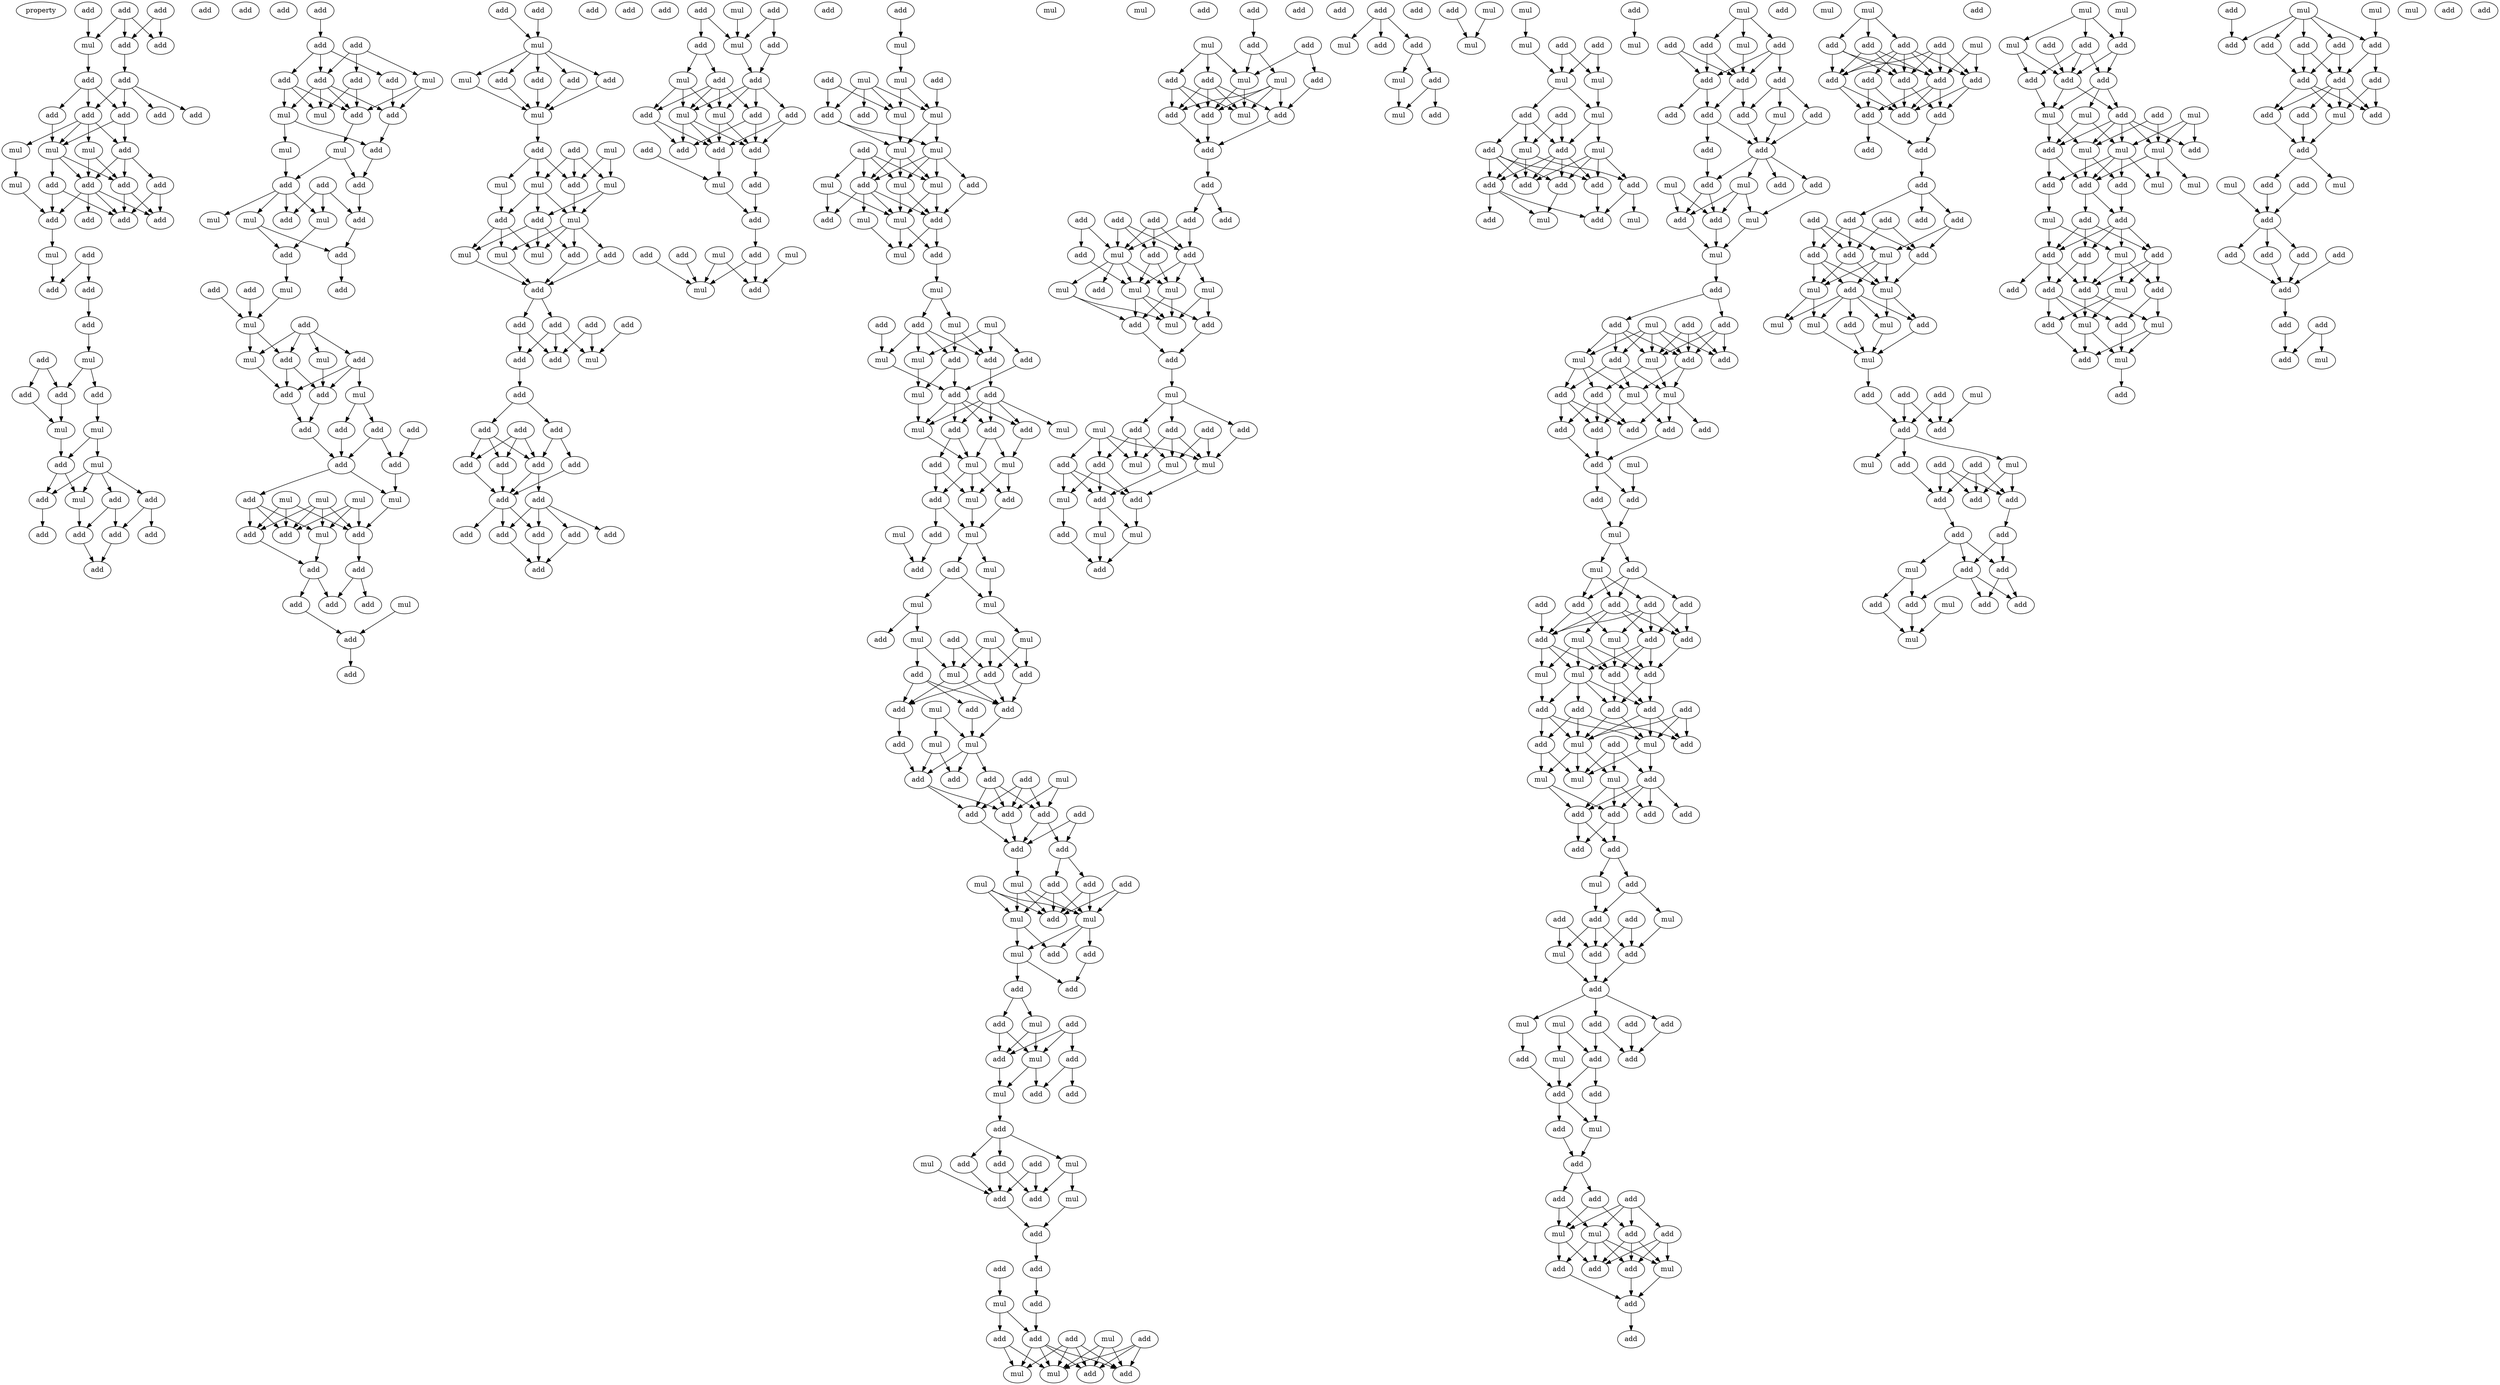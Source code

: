 digraph {
    node [fontcolor=black]
    property [mul=2,lf=1.8]
    0 [ label = add ];
    1 [ label = add ];
    2 [ label = add ];
    3 [ label = add ];
    4 [ label = add ];
    5 [ label = mul ];
    6 [ label = add ];
    7 [ label = add ];
    8 [ label = add ];
    9 [ label = add ];
    10 [ label = add ];
    11 [ label = add ];
    12 [ label = add ];
    13 [ label = mul ];
    14 [ label = mul ];
    15 [ label = add ];
    16 [ label = mul ];
    17 [ label = mul ];
    18 [ label = add ];
    19 [ label = add ];
    20 [ label = add ];
    21 [ label = add ];
    22 [ label = add ];
    23 [ label = add ];
    24 [ label = add ];
    25 [ label = add ];
    26 [ label = mul ];
    27 [ label = add ];
    28 [ label = add ];
    29 [ label = add ];
    30 [ label = add ];
    31 [ label = add ];
    32 [ label = add ];
    33 [ label = mul ];
    34 [ label = add ];
    35 [ label = add ];
    36 [ label = add ];
    37 [ label = mul ];
    38 [ label = mul ];
    39 [ label = add ];
    40 [ label = mul ];
    41 [ label = add ];
    42 [ label = add ];
    43 [ label = mul ];
    44 [ label = add ];
    45 [ label = add ];
    46 [ label = add ];
    47 [ label = add ];
    48 [ label = add ];
    49 [ label = add ];
    50 [ label = add ];
    51 [ label = add ];
    52 [ label = add ];
    53 [ label = add ];
    54 [ label = add ];
    55 [ label = add ];
    56 [ label = add ];
    57 [ label = add ];
    58 [ label = add ];
    59 [ label = mul ];
    60 [ label = add ];
    61 [ label = add ];
    62 [ label = mul ];
    63 [ label = mul ];
    64 [ label = mul ];
    65 [ label = mul ];
    66 [ label = add ];
    67 [ label = add ];
    68 [ label = add ];
    69 [ label = add ];
    70 [ label = mul ];
    71 [ label = mul ];
    72 [ label = add ];
    73 [ label = mul ];
    74 [ label = add ];
    75 [ label = add ];
    76 [ label = add ];
    77 [ label = add ];
    78 [ label = add ];
    79 [ label = mul ];
    80 [ label = add ];
    81 [ label = mul ];
    82 [ label = add ];
    83 [ label = add ];
    84 [ label = mul ];
    85 [ label = mul ];
    86 [ label = add ];
    87 [ label = add ];
    88 [ label = add ];
    89 [ label = mul ];
    90 [ label = add ];
    91 [ label = add ];
    92 [ label = add ];
    93 [ label = add ];
    94 [ label = add ];
    95 [ label = add ];
    96 [ label = mul ];
    97 [ label = mul ];
    98 [ label = mul ];
    99 [ label = mul ];
    100 [ label = add ];
    101 [ label = add ];
    102 [ label = add ];
    103 [ label = add ];
    104 [ label = mul ];
    105 [ label = add ];
    106 [ label = add ];
    107 [ label = add ];
    108 [ label = add ];
    109 [ label = add ];
    110 [ label = mul ];
    111 [ label = add ];
    112 [ label = add ];
    113 [ label = add ];
    114 [ label = add ];
    115 [ label = mul ];
    116 [ label = mul ];
    117 [ label = add ];
    118 [ label = add ];
    119 [ label = add ];
    120 [ label = add ];
    121 [ label = mul ];
    122 [ label = add ];
    123 [ label = add ];
    124 [ label = mul ];
    125 [ label = mul ];
    126 [ label = add ];
    127 [ label = mul ];
    128 [ label = mul ];
    129 [ label = add ];
    130 [ label = add ];
    131 [ label = mul ];
    132 [ label = mul ];
    133 [ label = add ];
    134 [ label = mul ];
    135 [ label = mul ];
    136 [ label = add ];
    137 [ label = add ];
    138 [ label = add ];
    139 [ label = add ];
    140 [ label = add ];
    141 [ label = add ];
    142 [ label = add ];
    143 [ label = mul ];
    144 [ label = add ];
    145 [ label = add ];
    146 [ label = add ];
    147 [ label = add ];
    148 [ label = add ];
    149 [ label = add ];
    150 [ label = add ];
    151 [ label = add ];
    152 [ label = add ];
    153 [ label = add ];
    154 [ label = add ];
    155 [ label = add ];
    156 [ label = add ];
    157 [ label = add ];
    158 [ label = add ];
    159 [ label = add ];
    160 [ label = add ];
    161 [ label = add ];
    162 [ label = add ];
    163 [ label = add ];
    164 [ label = mul ];
    165 [ label = add ];
    166 [ label = add ];
    167 [ label = mul ];
    168 [ label = add ];
    169 [ label = add ];
    170 [ label = mul ];
    171 [ label = add ];
    172 [ label = add ];
    173 [ label = mul ];
    174 [ label = mul ];
    175 [ label = add ];
    176 [ label = add ];
    177 [ label = add ];
    178 [ label = add ];
    179 [ label = add ];
    180 [ label = add ];
    181 [ label = add ];
    182 [ label = add ];
    183 [ label = mul ];
    184 [ label = add ];
    185 [ label = add ];
    186 [ label = add ];
    187 [ label = mul ];
    188 [ label = mul ];
    189 [ label = add ];
    190 [ label = add ];
    191 [ label = mul ];
    192 [ label = add ];
    193 [ label = add ];
    194 [ label = mul ];
    195 [ label = add ];
    196 [ label = mul ];
    197 [ label = mul ];
    198 [ label = add ];
    199 [ label = add ];
    200 [ label = mul ];
    201 [ label = mul ];
    202 [ label = mul ];
    203 [ label = add ];
    204 [ label = mul ];
    205 [ label = mul ];
    206 [ label = add ];
    207 [ label = add ];
    208 [ label = mul ];
    209 [ label = add ];
    210 [ label = mul ];
    211 [ label = mul ];
    212 [ label = mul ];
    213 [ label = mul ];
    214 [ label = add ];
    215 [ label = add ];
    216 [ label = mul ];
    217 [ label = add ];
    218 [ label = mul ];
    219 [ label = add ];
    220 [ label = add ];
    221 [ label = mul ];
    222 [ label = mul ];
    223 [ label = add ];
    224 [ label = mul ];
    225 [ label = add ];
    226 [ label = add ];
    227 [ label = mul ];
    228 [ label = mul ];
    229 [ label = add ];
    230 [ label = add ];
    231 [ label = add ];
    232 [ label = add ];
    233 [ label = mul ];
    234 [ label = mul ];
    235 [ label = add ];
    236 [ label = mul ];
    237 [ label = add ];
    238 [ label = mul ];
    239 [ label = add ];
    240 [ label = mul ];
    241 [ label = add ];
    242 [ label = add ];
    243 [ label = mul ];
    244 [ label = mul ];
    245 [ label = mul ];
    246 [ label = add ];
    247 [ label = add ];
    248 [ label = mul ];
    249 [ label = mul ];
    250 [ label = add ];
    251 [ label = mul ];
    252 [ label = mul ];
    253 [ label = mul ];
    254 [ label = add ];
    255 [ label = mul ];
    256 [ label = add ];
    257 [ label = add ];
    258 [ label = add ];
    259 [ label = mul ];
    260 [ label = add ];
    261 [ label = add ];
    262 [ label = add ];
    263 [ label = mul ];
    264 [ label = mul ];
    265 [ label = add ];
    266 [ label = add ];
    267 [ label = add ];
    268 [ label = add ];
    269 [ label = add ];
    270 [ label = mul ];
    271 [ label = add ];
    272 [ label = add ];
    273 [ label = add ];
    274 [ label = add ];
    275 [ label = add ];
    276 [ label = add ];
    277 [ label = mul ];
    278 [ label = add ];
    279 [ label = add ];
    280 [ label = add ];
    281 [ label = mul ];
    282 [ label = mul ];
    283 [ label = add ];
    284 [ label = mul ];
    285 [ label = mul ];
    286 [ label = add ];
    287 [ label = mul ];
    288 [ label = add ];
    289 [ label = add ];
    290 [ label = add ];
    291 [ label = mul ];
    292 [ label = add ];
    293 [ label = add ];
    294 [ label = add ];
    295 [ label = mul ];
    296 [ label = add ];
    297 [ label = mul ];
    298 [ label = add ];
    299 [ label = add ];
    300 [ label = add ];
    301 [ label = add ];
    302 [ label = mul ];
    303 [ label = add ];
    304 [ label = mul ];
    305 [ label = add ];
    306 [ label = add ];
    307 [ label = mul ];
    308 [ label = add ];
    309 [ label = add ];
    310 [ label = add ];
    311 [ label = add ];
    312 [ label = add ];
    313 [ label = mul ];
    314 [ label = add ];
    315 [ label = add ];
    316 [ label = add ];
    317 [ label = mul ];
    318 [ label = add ];
    319 [ label = add ];
    320 [ label = mul ];
    321 [ label = mul ];
    322 [ label = add ];
    323 [ label = add ];
    324 [ label = add ];
    325 [ label = add ];
    326 [ label = mul ];
    327 [ label = add ];
    328 [ label = mul ];
    329 [ label = add ];
    330 [ label = add ];
    331 [ label = add ];
    332 [ label = mul ];
    333 [ label = add ];
    334 [ label = add ];
    335 [ label = add ];
    336 [ label = mul ];
    337 [ label = add ];
    338 [ label = add ];
    339 [ label = add ];
    340 [ label = add ];
    341 [ label = add ];
    342 [ label = add ];
    343 [ label = add ];
    344 [ label = add ];
    345 [ label = add ];
    346 [ label = mul ];
    347 [ label = add ];
    348 [ label = mul ];
    349 [ label = add ];
    350 [ label = mul ];
    351 [ label = mul ];
    352 [ label = mul ];
    353 [ label = mul ];
    354 [ label = add ];
    355 [ label = add ];
    356 [ label = add ];
    357 [ label = add ];
    358 [ label = mul ];
    359 [ label = mul ];
    360 [ label = add ];
    361 [ label = add ];
    362 [ label = add ];
    363 [ label = add ];
    364 [ label = mul ];
    365 [ label = add ];
    366 [ label = add ];
    367 [ label = mul ];
    368 [ label = mul ];
    369 [ label = mul ];
    370 [ label = add ];
    371 [ label = add ];
    372 [ label = add ];
    373 [ label = mul ];
    374 [ label = mul ];
    375 [ label = add ];
    376 [ label = add ];
    377 [ label = add ];
    378 [ label = mul ];
    379 [ label = add ];
    380 [ label = add ];
    381 [ label = mul ];
    382 [ label = add ];
    383 [ label = add ];
    384 [ label = mul ];
    385 [ label = add ];
    386 [ label = add ];
    387 [ label = mul ];
    388 [ label = mul ];
    389 [ label = mul ];
    390 [ label = add ];
    391 [ label = add ];
    392 [ label = add ];
    393 [ label = mul ];
    394 [ label = mul ];
    395 [ label = mul ];
    396 [ label = mul ];
    397 [ label = mul ];
    398 [ label = add ];
    399 [ label = add ];
    400 [ label = add ];
    401 [ label = add ];
    402 [ label = mul ];
    403 [ label = mul ];
    404 [ label = add ];
    405 [ label = add ];
    406 [ label = add ];
    407 [ label = add ];
    408 [ label = add ];
    409 [ label = add ];
    410 [ label = mul ];
    411 [ label = add ];
    412 [ label = mul ];
    413 [ label = mul ];
    414 [ label = add ];
    415 [ label = mul ];
    416 [ label = add ];
    417 [ label = add ];
    418 [ label = add ];
    419 [ label = add ];
    420 [ label = add ];
    421 [ label = add ];
    422 [ label = add ];
    423 [ label = mul ];
    424 [ label = add ];
    425 [ label = add ];
    426 [ label = add ];
    427 [ label = add ];
    428 [ label = mul ];
    429 [ label = add ];
    430 [ label = add ];
    431 [ label = mul ];
    432 [ label = add ];
    433 [ label = mul ];
    434 [ label = add ];
    435 [ label = add ];
    436 [ label = mul ];
    437 [ label = add ];
    438 [ label = mul ];
    439 [ label = add ];
    440 [ label = add ];
    441 [ label = add ];
    442 [ label = mul ];
    443 [ label = add ];
    444 [ label = add ];
    445 [ label = mul ];
    446 [ label = add ];
    447 [ label = mul ];
    448 [ label = mul ];
    449 [ label = add ];
    450 [ label = add ];
    451 [ label = add ];
    452 [ label = add ];
    453 [ label = add ];
    454 [ label = add ];
    455 [ label = add ];
    456 [ label = mul ];
    457 [ label = add ];
    458 [ label = add ];
    459 [ label = add ];
    460 [ label = mul ];
    461 [ label = mul ];
    462 [ label = add ];
    463 [ label = add ];
    464 [ label = add ];
    465 [ label = add ];
    466 [ label = add ];
    467 [ label = add ];
    468 [ label = add ];
    469 [ label = mul ];
    470 [ label = add ];
    471 [ label = add ];
    472 [ label = mul ];
    473 [ label = mul ];
    474 [ label = add ];
    475 [ label = mul ];
    476 [ label = add ];
    477 [ label = add ];
    478 [ label = add ];
    479 [ label = add ];
    480 [ label = add ];
    481 [ label = add ];
    482 [ label = mul ];
    483 [ label = add ];
    484 [ label = mul ];
    485 [ label = add ];
    486 [ label = add ];
    487 [ label = mul ];
    488 [ label = mul ];
    489 [ label = add ];
    490 [ label = mul ];
    491 [ label = add ];
    492 [ label = add ];
    493 [ label = add ];
    494 [ label = add ];
    495 [ label = add ];
    496 [ label = add ];
    497 [ label = mul ];
    498 [ label = add ];
    499 [ label = add ];
    500 [ label = mul ];
    501 [ label = add ];
    502 [ label = add ];
    503 [ label = mul ];
    504 [ label = add ];
    505 [ label = add ];
    506 [ label = add ];
    507 [ label = add ];
    508 [ label = mul ];
    509 [ label = add ];
    510 [ label = add ];
    511 [ label = add ];
    512 [ label = mul ];
    513 [ label = add ];
    514 [ label = mul ];
    515 [ label = add ];
    516 [ label = add ];
    517 [ label = add ];
    518 [ label = add ];
    519 [ label = add ];
    520 [ label = mul ];
    521 [ label = add ];
    522 [ label = add ];
    523 [ label = add ];
    524 [ label = add ];
    525 [ label = mul ];
    526 [ label = mul ];
    527 [ label = add ];
    528 [ label = add ];
    529 [ label = add ];
    530 [ label = add ];
    531 [ label = mul ];
    532 [ label = add ];
    533 [ label = add ];
    534 [ label = mul ];
    535 [ label = add ];
    536 [ label = mul ];
    537 [ label = add ];
    538 [ label = add ];
    539 [ label = add ];
    540 [ label = mul ];
    541 [ label = add ];
    542 [ label = add ];
    543 [ label = add ];
    544 [ label = add ];
    545 [ label = add ];
    546 [ label = add ];
    547 [ label = add ];
    548 [ label = add ];
    549 [ label = add ];
    550 [ label = add ];
    551 [ label = add ];
    552 [ label = add ];
    553 [ label = add ];
    554 [ label = add ];
    555 [ label = add ];
    556 [ label = add ];
    557 [ label = add ];
    558 [ label = add ];
    559 [ label = add ];
    560 [ label = add ];
    561 [ label = mul ];
    562 [ label = add ];
    563 [ label = add ];
    564 [ label = mul ];
    565 [ label = mul ];
    566 [ label = add ];
    567 [ label = mul ];
    568 [ label = mul ];
    569 [ label = add ];
    570 [ label = mul ];
    571 [ label = mul ];
    572 [ label = add ];
    573 [ label = add ];
    574 [ label = mul ];
    575 [ label = add ];
    576 [ label = add ];
    577 [ label = add ];
    578 [ label = mul ];
    579 [ label = mul ];
    580 [ label = add ];
    581 [ label = add ];
    582 [ label = add ];
    583 [ label = add ];
    584 [ label = add ];
    585 [ label = add ];
    586 [ label = add ];
    587 [ label = add ];
    588 [ label = add ];
    589 [ label = add ];
    590 [ label = mul ];
    591 [ label = add ];
    592 [ label = add ];
    593 [ label = add ];
    594 [ label = add ];
    595 [ label = mul ];
    596 [ label = mul ];
    597 [ label = mul ];
    598 [ label = mul ];
    599 [ label = add ];
    600 [ label = add ];
    601 [ label = mul ];
    602 [ label = add ];
    603 [ label = add ];
    604 [ label = add ];
    605 [ label = add ];
    606 [ label = add ];
    607 [ label = add ];
    608 [ label = mul ];
    609 [ label = mul ];
    610 [ label = mul ];
    611 [ label = mul ];
    612 [ label = mul ];
    613 [ label = add ];
    614 [ label = mul ];
    615 [ label = add ];
    616 [ label = add ];
    617 [ label = mul ];
    618 [ label = mul ];
    619 [ label = add ];
    620 [ label = add ];
    621 [ label = add ];
    622 [ label = add ];
    623 [ label = mul ];
    624 [ label = add ];
    625 [ label = add ];
    626 [ label = add ];
    627 [ label = mul ];
    628 [ label = add ];
    629 [ label = mul ];
    630 [ label = add ];
    631 [ label = add ];
    632 [ label = add ];
    633 [ label = mul ];
    634 [ label = mul ];
    635 [ label = add ];
    636 [ label = add ];
    637 [ label = mul ];
    638 [ label = add ];
    639 [ label = add ];
    640 [ label = add ];
    641 [ label = mul ];
    642 [ label = mul ];
    643 [ label = add ];
    644 [ label = add ];
    645 [ label = add ];
    646 [ label = add ];
    647 [ label = add ];
    648 [ label = add ];
    649 [ label = add ];
    650 [ label = add ];
    651 [ label = mul ];
    652 [ label = add ];
    653 [ label = add ];
    654 [ label = mul ];
    655 [ label = add ];
    656 [ label = add ];
    657 [ label = add ];
    658 [ label = mul ];
    659 [ label = add ];
    660 [ label = mul ];
    661 [ label = add ];
    662 [ label = add ];
    663 [ label = add ];
    664 [ label = add ];
    665 [ label = add ];
    666 [ label = add ];
    667 [ label = add ];
    668 [ label = add ];
    669 [ label = add ];
    670 [ label = add ];
    671 [ label = add ];
    672 [ label = mul ];
    0 -> 5 [ name = 0 ];
    1 -> 3 [ name = 1 ];
    1 -> 4 [ name = 2 ];
    1 -> 5 [ name = 3 ];
    2 -> 3 [ name = 4 ];
    2 -> 4 [ name = 5 ];
    4 -> 7 [ name = 6 ];
    5 -> 6 [ name = 7 ];
    6 -> 8 [ name = 8 ];
    6 -> 10 [ name = 9 ];
    6 -> 11 [ name = 10 ];
    7 -> 8 [ name = 11 ];
    7 -> 9 [ name = 12 ];
    7 -> 10 [ name = 13 ];
    7 -> 12 [ name = 14 ];
    8 -> 13 [ name = 15 ];
    8 -> 15 [ name = 16 ];
    10 -> 13 [ name = 17 ];
    10 -> 14 [ name = 18 ];
    10 -> 15 [ name = 19 ];
    10 -> 16 [ name = 20 ];
    11 -> 13 [ name = 21 ];
    13 -> 19 [ name = 22 ];
    13 -> 20 [ name = 23 ];
    13 -> 21 [ name = 24 ];
    14 -> 17 [ name = 25 ];
    15 -> 18 [ name = 26 ];
    15 -> 19 [ name = 27 ];
    15 -> 20 [ name = 28 ];
    16 -> 19 [ name = 29 ];
    16 -> 20 [ name = 30 ];
    17 -> 22 [ name = 31 ];
    18 -> 23 [ name = 32 ];
    18 -> 24 [ name = 33 ];
    19 -> 22 [ name = 34 ];
    19 -> 23 [ name = 35 ];
    19 -> 24 [ name = 36 ];
    19 -> 25 [ name = 37 ];
    20 -> 23 [ name = 38 ];
    20 -> 24 [ name = 39 ];
    21 -> 22 [ name = 40 ];
    21 -> 24 [ name = 41 ];
    22 -> 26 [ name = 42 ];
    26 -> 28 [ name = 43 ];
    27 -> 28 [ name = 44 ];
    27 -> 29 [ name = 45 ];
    29 -> 31 [ name = 46 ];
    31 -> 33 [ name = 47 ];
    32 -> 34 [ name = 48 ];
    32 -> 36 [ name = 49 ];
    33 -> 35 [ name = 50 ];
    33 -> 36 [ name = 51 ];
    34 -> 37 [ name = 52 ];
    35 -> 38 [ name = 53 ];
    36 -> 37 [ name = 54 ];
    37 -> 39 [ name = 55 ];
    38 -> 39 [ name = 56 ];
    38 -> 40 [ name = 57 ];
    39 -> 42 [ name = 58 ];
    39 -> 43 [ name = 59 ];
    40 -> 41 [ name = 60 ];
    40 -> 42 [ name = 61 ];
    40 -> 43 [ name = 62 ];
    40 -> 44 [ name = 63 ];
    41 -> 45 [ name = 64 ];
    41 -> 48 [ name = 65 ];
    42 -> 47 [ name = 66 ];
    43 -> 48 [ name = 67 ];
    44 -> 45 [ name = 68 ];
    44 -> 46 [ name = 69 ];
    45 -> 49 [ name = 70 ];
    48 -> 49 [ name = 71 ];
    52 -> 54 [ name = 72 ];
    53 -> 55 [ name = 73 ];
    53 -> 56 [ name = 74 ];
    53 -> 59 [ name = 75 ];
    54 -> 55 [ name = 76 ];
    54 -> 57 [ name = 77 ];
    54 -> 58 [ name = 78 ];
    55 -> 60 [ name = 79 ];
    55 -> 61 [ name = 80 ];
    55 -> 62 [ name = 81 ];
    55 -> 63 [ name = 82 ];
    56 -> 60 [ name = 83 ];
    56 -> 62 [ name = 84 ];
    57 -> 61 [ name = 85 ];
    58 -> 60 [ name = 86 ];
    58 -> 62 [ name = 87 ];
    58 -> 63 [ name = 88 ];
    59 -> 60 [ name = 89 ];
    59 -> 61 [ name = 90 ];
    60 -> 65 [ name = 91 ];
    61 -> 66 [ name = 92 ];
    63 -> 64 [ name = 93 ];
    63 -> 66 [ name = 94 ];
    64 -> 67 [ name = 95 ];
    65 -> 67 [ name = 96 ];
    65 -> 68 [ name = 97 ];
    66 -> 68 [ name = 98 ];
    67 -> 70 [ name = 99 ];
    67 -> 71 [ name = 100 ];
    67 -> 72 [ name = 101 ];
    67 -> 73 [ name = 102 ];
    68 -> 74 [ name = 103 ];
    69 -> 70 [ name = 104 ];
    69 -> 72 [ name = 105 ];
    69 -> 74 [ name = 106 ];
    70 -> 75 [ name = 107 ];
    71 -> 75 [ name = 108 ];
    71 -> 76 [ name = 109 ];
    74 -> 76 [ name = 110 ];
    75 -> 79 [ name = 111 ];
    76 -> 80 [ name = 112 ];
    77 -> 81 [ name = 113 ];
    78 -> 81 [ name = 114 ];
    79 -> 81 [ name = 115 ];
    81 -> 85 [ name = 116 ];
    81 -> 86 [ name = 117 ];
    82 -> 83 [ name = 118 ];
    82 -> 84 [ name = 119 ];
    82 -> 85 [ name = 120 ];
    82 -> 86 [ name = 121 ];
    83 -> 87 [ name = 122 ];
    83 -> 88 [ name = 123 ];
    83 -> 89 [ name = 124 ];
    84 -> 87 [ name = 125 ];
    85 -> 88 [ name = 126 ];
    86 -> 87 [ name = 127 ];
    86 -> 88 [ name = 128 ];
    87 -> 93 [ name = 129 ];
    88 -> 93 [ name = 130 ];
    89 -> 90 [ name = 131 ];
    89 -> 92 [ name = 132 ];
    90 -> 94 [ name = 133 ];
    90 -> 95 [ name = 134 ];
    91 -> 94 [ name = 135 ];
    92 -> 95 [ name = 136 ];
    93 -> 95 [ name = 137 ];
    94 -> 99 [ name = 138 ];
    95 -> 99 [ name = 139 ];
    95 -> 100 [ name = 140 ];
    96 -> 101 [ name = 141 ];
    96 -> 102 [ name = 142 ];
    96 -> 103 [ name = 143 ];
    97 -> 101 [ name = 144 ];
    97 -> 102 [ name = 145 ];
    97 -> 103 [ name = 146 ];
    97 -> 104 [ name = 147 ];
    98 -> 101 [ name = 148 ];
    98 -> 102 [ name = 149 ];
    98 -> 104 [ name = 150 ];
    99 -> 101 [ name = 151 ];
    100 -> 102 [ name = 152 ];
    100 -> 103 [ name = 153 ];
    100 -> 104 [ name = 154 ];
    101 -> 106 [ name = 155 ];
    103 -> 105 [ name = 156 ];
    104 -> 105 [ name = 157 ];
    105 -> 107 [ name = 158 ];
    105 -> 108 [ name = 159 ];
    106 -> 107 [ name = 160 ];
    106 -> 109 [ name = 161 ];
    108 -> 111 [ name = 162 ];
    110 -> 111 [ name = 163 ];
    111 -> 112 [ name = 164 ];
    113 -> 115 [ name = 165 ];
    114 -> 115 [ name = 166 ];
    115 -> 116 [ name = 167 ];
    115 -> 117 [ name = 168 ];
    115 -> 118 [ name = 169 ];
    115 -> 119 [ name = 170 ];
    115 -> 120 [ name = 171 ];
    116 -> 121 [ name = 172 ];
    117 -> 121 [ name = 173 ];
    118 -> 121 [ name = 174 ];
    119 -> 121 [ name = 175 ];
    120 -> 121 [ name = 176 ];
    121 -> 122 [ name = 177 ];
    122 -> 126 [ name = 178 ];
    122 -> 127 [ name = 179 ];
    122 -> 128 [ name = 180 ];
    123 -> 125 [ name = 181 ];
    123 -> 126 [ name = 182 ];
    123 -> 128 [ name = 183 ];
    124 -> 125 [ name = 184 ];
    124 -> 126 [ name = 185 ];
    125 -> 130 [ name = 186 ];
    125 -> 131 [ name = 187 ];
    126 -> 131 [ name = 188 ];
    127 -> 129 [ name = 189 ];
    128 -> 129 [ name = 190 ];
    128 -> 130 [ name = 191 ];
    128 -> 131 [ name = 192 ];
    129 -> 132 [ name = 193 ];
    129 -> 134 [ name = 194 ];
    129 -> 135 [ name = 195 ];
    130 -> 132 [ name = 196 ];
    130 -> 133 [ name = 197 ];
    130 -> 134 [ name = 198 ];
    131 -> 132 [ name = 199 ];
    131 -> 133 [ name = 200 ];
    131 -> 135 [ name = 201 ];
    131 -> 136 [ name = 202 ];
    133 -> 137 [ name = 203 ];
    134 -> 137 [ name = 204 ];
    135 -> 137 [ name = 205 ];
    136 -> 137 [ name = 206 ];
    137 -> 141 [ name = 207 ];
    137 -> 142 [ name = 208 ];
    138 -> 143 [ name = 209 ];
    138 -> 145 [ name = 210 ];
    140 -> 143 [ name = 211 ];
    141 -> 144 [ name = 212 ];
    141 -> 145 [ name = 213 ];
    142 -> 143 [ name = 214 ];
    142 -> 144 [ name = 215 ];
    142 -> 145 [ name = 216 ];
    144 -> 146 [ name = 217 ];
    146 -> 148 [ name = 218 ];
    146 -> 150 [ name = 219 ];
    147 -> 151 [ name = 220 ];
    147 -> 152 [ name = 221 ];
    147 -> 153 [ name = 222 ];
    148 -> 151 [ name = 223 ];
    148 -> 152 [ name = 224 ];
    148 -> 153 [ name = 225 ];
    150 -> 153 [ name = 226 ];
    150 -> 154 [ name = 227 ];
    151 -> 156 [ name = 228 ];
    152 -> 156 [ name = 229 ];
    153 -> 155 [ name = 230 ];
    153 -> 156 [ name = 231 ];
    154 -> 156 [ name = 232 ];
    155 -> 157 [ name = 233 ];
    155 -> 158 [ name = 234 ];
    155 -> 160 [ name = 235 ];
    155 -> 161 [ name = 236 ];
    156 -> 158 [ name = 237 ];
    156 -> 159 [ name = 238 ];
    156 -> 160 [ name = 239 ];
    158 -> 162 [ name = 240 ];
    160 -> 162 [ name = 241 ];
    161 -> 162 [ name = 242 ];
    164 -> 167 [ name = 243 ];
    165 -> 167 [ name = 244 ];
    165 -> 168 [ name = 245 ];
    166 -> 167 [ name = 246 ];
    166 -> 169 [ name = 247 ];
    167 -> 172 [ name = 248 ];
    168 -> 170 [ name = 249 ];
    168 -> 171 [ name = 250 ];
    169 -> 172 [ name = 251 ];
    170 -> 173 [ name = 252 ];
    170 -> 174 [ name = 253 ];
    170 -> 175 [ name = 254 ];
    171 -> 173 [ name = 255 ];
    171 -> 174 [ name = 256 ];
    171 -> 175 [ name = 257 ];
    171 -> 177 [ name = 258 ];
    172 -> 173 [ name = 259 ];
    172 -> 174 [ name = 260 ];
    172 -> 176 [ name = 261 ];
    172 -> 177 [ name = 262 ];
    173 -> 179 [ name = 263 ];
    173 -> 180 [ name = 264 ];
    173 -> 182 [ name = 265 ];
    174 -> 179 [ name = 266 ];
    174 -> 180 [ name = 267 ];
    175 -> 179 [ name = 268 ];
    175 -> 182 [ name = 269 ];
    176 -> 179 [ name = 270 ];
    176 -> 180 [ name = 271 ];
    177 -> 180 [ name = 272 ];
    177 -> 182 [ name = 273 ];
    178 -> 183 [ name = 274 ];
    179 -> 183 [ name = 275 ];
    180 -> 184 [ name = 276 ];
    183 -> 185 [ name = 277 ];
    184 -> 185 [ name = 278 ];
    185 -> 190 [ name = 279 ];
    186 -> 191 [ name = 280 ];
    187 -> 191 [ name = 281 ];
    187 -> 192 [ name = 282 ];
    188 -> 192 [ name = 283 ];
    189 -> 191 [ name = 284 ];
    190 -> 191 [ name = 285 ];
    190 -> 192 [ name = 286 ];
    193 -> 194 [ name = 287 ];
    194 -> 197 [ name = 288 ];
    195 -> 202 [ name = 289 ];
    195 -> 203 [ name = 290 ];
    196 -> 199 [ name = 291 ];
    196 -> 200 [ name = 292 ];
    196 -> 202 [ name = 293 ];
    196 -> 203 [ name = 294 ];
    197 -> 200 [ name = 295 ];
    197 -> 202 [ name = 296 ];
    198 -> 200 [ name = 297 ];
    200 -> 204 [ name = 298 ];
    200 -> 205 [ name = 299 ];
    202 -> 205 [ name = 300 ];
    203 -> 204 [ name = 301 ];
    203 -> 205 [ name = 302 ];
    204 -> 207 [ name = 303 ];
    204 -> 209 [ name = 304 ];
    204 -> 210 [ name = 305 ];
    204 -> 211 [ name = 306 ];
    205 -> 209 [ name = 307 ];
    205 -> 210 [ name = 308 ];
    205 -> 211 [ name = 309 ];
    206 -> 208 [ name = 310 ];
    206 -> 209 [ name = 311 ];
    206 -> 210 [ name = 312 ];
    206 -> 211 [ name = 313 ];
    207 -> 215 [ name = 314 ];
    208 -> 212 [ name = 315 ];
    208 -> 214 [ name = 316 ];
    209 -> 212 [ name = 317 ];
    209 -> 213 [ name = 318 ];
    209 -> 214 [ name = 319 ];
    209 -> 215 [ name = 320 ];
    210 -> 212 [ name = 321 ];
    210 -> 215 [ name = 322 ];
    211 -> 212 [ name = 323 ];
    211 -> 215 [ name = 324 ];
    212 -> 216 [ name = 325 ];
    212 -> 217 [ name = 326 ];
    213 -> 216 [ name = 327 ];
    215 -> 216 [ name = 328 ];
    215 -> 217 [ name = 329 ];
    217 -> 218 [ name = 330 ];
    218 -> 220 [ name = 331 ];
    218 -> 221 [ name = 332 ];
    219 -> 224 [ name = 333 ];
    220 -> 223 [ name = 334 ];
    220 -> 224 [ name = 335 ];
    220 -> 225 [ name = 336 ];
    220 -> 227 [ name = 337 ];
    221 -> 223 [ name = 338 ];
    221 -> 225 [ name = 339 ];
    222 -> 223 [ name = 340 ];
    222 -> 226 [ name = 341 ];
    222 -> 227 [ name = 342 ];
    223 -> 230 [ name = 343 ];
    224 -> 229 [ name = 344 ];
    225 -> 228 [ name = 345 ];
    225 -> 229 [ name = 346 ];
    226 -> 229 [ name = 347 ];
    227 -> 228 [ name = 348 ];
    228 -> 233 [ name = 349 ];
    229 -> 231 [ name = 350 ];
    229 -> 232 [ name = 351 ];
    229 -> 233 [ name = 352 ];
    229 -> 235 [ name = 353 ];
    230 -> 231 [ name = 354 ];
    230 -> 232 [ name = 355 ];
    230 -> 233 [ name = 356 ];
    230 -> 234 [ name = 357 ];
    230 -> 235 [ name = 358 ];
    231 -> 238 [ name = 359 ];
    232 -> 236 [ name = 360 ];
    232 -> 238 [ name = 361 ];
    233 -> 236 [ name = 362 ];
    235 -> 236 [ name = 363 ];
    235 -> 237 [ name = 364 ];
    236 -> 239 [ name = 365 ];
    236 -> 240 [ name = 366 ];
    236 -> 241 [ name = 367 ];
    237 -> 240 [ name = 368 ];
    237 -> 241 [ name = 369 ];
    238 -> 239 [ name = 370 ];
    238 -> 240 [ name = 371 ];
    239 -> 243 [ name = 372 ];
    240 -> 243 [ name = 373 ];
    241 -> 242 [ name = 374 ];
    241 -> 243 [ name = 375 ];
    242 -> 247 [ name = 376 ];
    243 -> 245 [ name = 377 ];
    243 -> 246 [ name = 378 ];
    244 -> 247 [ name = 379 ];
    245 -> 249 [ name = 380 ];
    246 -> 248 [ name = 381 ];
    246 -> 249 [ name = 382 ];
    248 -> 250 [ name = 383 ];
    248 -> 253 [ name = 384 ];
    249 -> 251 [ name = 385 ];
    251 -> 256 [ name = 386 ];
    251 -> 257 [ name = 387 ];
    252 -> 255 [ name = 388 ];
    252 -> 256 [ name = 389 ];
    252 -> 257 [ name = 390 ];
    253 -> 255 [ name = 391 ];
    253 -> 258 [ name = 392 ];
    254 -> 255 [ name = 393 ];
    254 -> 257 [ name = 394 ];
    255 -> 261 [ name = 395 ];
    255 -> 262 [ name = 396 ];
    256 -> 261 [ name = 397 ];
    257 -> 261 [ name = 398 ];
    257 -> 262 [ name = 399 ];
    258 -> 260 [ name = 400 ];
    258 -> 261 [ name = 401 ];
    258 -> 262 [ name = 402 ];
    259 -> 263 [ name = 403 ];
    259 -> 264 [ name = 404 ];
    260 -> 263 [ name = 405 ];
    261 -> 263 [ name = 406 ];
    262 -> 265 [ name = 407 ];
    263 -> 266 [ name = 408 ];
    263 -> 268 [ name = 409 ];
    263 -> 269 [ name = 410 ];
    264 -> 266 [ name = 411 ];
    264 -> 268 [ name = 412 ];
    265 -> 266 [ name = 413 ];
    266 -> 272 [ name = 414 ];
    266 -> 273 [ name = 415 ];
    267 -> 272 [ name = 416 ];
    267 -> 273 [ name = 417 ];
    267 -> 274 [ name = 418 ];
    269 -> 272 [ name = 419 ];
    269 -> 273 [ name = 420 ];
    269 -> 274 [ name = 421 ];
    270 -> 273 [ name = 422 ];
    270 -> 274 [ name = 423 ];
    271 -> 275 [ name = 424 ];
    271 -> 276 [ name = 425 ];
    272 -> 275 [ name = 426 ];
    273 -> 275 [ name = 427 ];
    274 -> 275 [ name = 428 ];
    274 -> 276 [ name = 429 ];
    275 -> 277 [ name = 430 ];
    276 -> 278 [ name = 431 ];
    276 -> 279 [ name = 432 ];
    277 -> 282 [ name = 433 ];
    277 -> 283 [ name = 434 ];
    277 -> 284 [ name = 435 ];
    278 -> 283 [ name = 436 ];
    278 -> 284 [ name = 437 ];
    279 -> 282 [ name = 438 ];
    279 -> 283 [ name = 439 ];
    279 -> 284 [ name = 440 ];
    280 -> 283 [ name = 441 ];
    280 -> 284 [ name = 442 ];
    281 -> 282 [ name = 443 ];
    281 -> 283 [ name = 444 ];
    281 -> 284 [ name = 445 ];
    282 -> 285 [ name = 446 ];
    282 -> 288 [ name = 447 ];
    284 -> 285 [ name = 448 ];
    284 -> 286 [ name = 449 ];
    284 -> 288 [ name = 450 ];
    285 -> 289 [ name = 451 ];
    285 -> 290 [ name = 452 ];
    286 -> 290 [ name = 453 ];
    289 -> 291 [ name = 454 ];
    289 -> 292 [ name = 455 ];
    291 -> 294 [ name = 456 ];
    291 -> 295 [ name = 457 ];
    292 -> 294 [ name = 458 ];
    292 -> 295 [ name = 459 ];
    293 -> 294 [ name = 460 ];
    293 -> 295 [ name = 461 ];
    293 -> 296 [ name = 462 ];
    294 -> 297 [ name = 463 ];
    295 -> 297 [ name = 464 ];
    295 -> 298 [ name = 465 ];
    296 -> 298 [ name = 466 ];
    296 -> 299 [ name = 467 ];
    297 -> 300 [ name = 468 ];
    300 -> 301 [ name = 469 ];
    300 -> 303 [ name = 470 ];
    300 -> 304 [ name = 471 ];
    301 -> 306 [ name = 472 ];
    302 -> 306 [ name = 473 ];
    303 -> 306 [ name = 474 ];
    303 -> 308 [ name = 475 ];
    304 -> 307 [ name = 476 ];
    304 -> 308 [ name = 477 ];
    305 -> 306 [ name = 478 ];
    305 -> 308 [ name = 479 ];
    306 -> 309 [ name = 480 ];
    307 -> 309 [ name = 481 ];
    309 -> 312 [ name = 482 ];
    311 -> 313 [ name = 483 ];
    312 -> 314 [ name = 484 ];
    313 -> 315 [ name = 485 ];
    313 -> 316 [ name = 486 ];
    314 -> 316 [ name = 487 ];
    315 -> 320 [ name = 488 ];
    315 -> 321 [ name = 489 ];
    316 -> 320 [ name = 490 ];
    316 -> 321 [ name = 491 ];
    316 -> 322 [ name = 492 ];
    316 -> 323 [ name = 493 ];
    317 -> 321 [ name = 494 ];
    317 -> 322 [ name = 495 ];
    317 -> 323 [ name = 496 ];
    318 -> 321 [ name = 497 ];
    318 -> 322 [ name = 498 ];
    318 -> 323 [ name = 499 ];
    319 -> 320 [ name = 500 ];
    319 -> 321 [ name = 501 ];
    319 -> 322 [ name = 502 ];
    319 -> 323 [ name = 503 ];
    324 -> 327 [ name = 504 ];
    325 -> 328 [ name = 505 ];
    325 -> 329 [ name = 506 ];
    326 -> 328 [ name = 507 ];
    326 -> 330 [ name = 508 ];
    326 -> 331 [ name = 509 ];
    327 -> 328 [ name = 510 ];
    327 -> 332 [ name = 511 ];
    328 -> 333 [ name = 512 ];
    328 -> 336 [ name = 513 ];
    329 -> 335 [ name = 514 ];
    330 -> 333 [ name = 515 ];
    330 -> 334 [ name = 516 ];
    330 -> 335 [ name = 517 ];
    330 -> 336 [ name = 518 ];
    331 -> 333 [ name = 519 ];
    331 -> 334 [ name = 520 ];
    331 -> 336 [ name = 521 ];
    332 -> 333 [ name = 522 ];
    332 -> 334 [ name = 523 ];
    332 -> 335 [ name = 524 ];
    332 -> 336 [ name = 525 ];
    333 -> 337 [ name = 526 ];
    334 -> 337 [ name = 527 ];
    335 -> 337 [ name = 528 ];
    337 -> 338 [ name = 529 ];
    338 -> 341 [ name = 530 ];
    338 -> 342 [ name = 531 ];
    339 -> 345 [ name = 532 ];
    339 -> 346 [ name = 533 ];
    340 -> 344 [ name = 534 ];
    340 -> 346 [ name = 535 ];
    340 -> 347 [ name = 536 ];
    341 -> 346 [ name = 537 ];
    341 -> 347 [ name = 538 ];
    343 -> 344 [ name = 539 ];
    343 -> 346 [ name = 540 ];
    343 -> 347 [ name = 541 ];
    344 -> 348 [ name = 542 ];
    344 -> 351 [ name = 543 ];
    345 -> 348 [ name = 544 ];
    346 -> 348 [ name = 545 ];
    346 -> 349 [ name = 546 ];
    346 -> 350 [ name = 547 ];
    346 -> 351 [ name = 548 ];
    347 -> 348 [ name = 549 ];
    347 -> 351 [ name = 550 ];
    347 -> 352 [ name = 551 ];
    348 -> 353 [ name = 552 ];
    348 -> 354 [ name = 553 ];
    348 -> 355 [ name = 554 ];
    350 -> 353 [ name = 555 ];
    350 -> 355 [ name = 556 ];
    351 -> 353 [ name = 557 ];
    351 -> 355 [ name = 558 ];
    352 -> 353 [ name = 559 ];
    352 -> 354 [ name = 560 ];
    354 -> 357 [ name = 561 ];
    355 -> 357 [ name = 562 ];
    357 -> 358 [ name = 563 ];
    358 -> 360 [ name = 564 ];
    358 -> 361 [ name = 565 ];
    358 -> 362 [ name = 566 ];
    359 -> 364 [ name = 567 ];
    359 -> 365 [ name = 568 ];
    359 -> 366 [ name = 569 ];
    359 -> 367 [ name = 570 ];
    360 -> 364 [ name = 571 ];
    360 -> 366 [ name = 572 ];
    360 -> 368 [ name = 573 ];
    361 -> 367 [ name = 574 ];
    362 -> 364 [ name = 575 ];
    362 -> 367 [ name = 576 ];
    362 -> 368 [ name = 577 ];
    363 -> 367 [ name = 578 ];
    363 -> 368 [ name = 579 ];
    365 -> 369 [ name = 580 ];
    365 -> 370 [ name = 581 ];
    365 -> 371 [ name = 582 ];
    366 -> 369 [ name = 583 ];
    366 -> 370 [ name = 584 ];
    366 -> 371 [ name = 585 ];
    367 -> 371 [ name = 586 ];
    368 -> 370 [ name = 587 ];
    369 -> 372 [ name = 588 ];
    370 -> 373 [ name = 589 ];
    370 -> 374 [ name = 590 ];
    371 -> 373 [ name = 591 ];
    372 -> 376 [ name = 592 ];
    373 -> 376 [ name = 593 ];
    374 -> 376 [ name = 594 ];
    377 -> 378 [ name = 595 ];
    377 -> 379 [ name = 596 ];
    377 -> 380 [ name = 597 ];
    380 -> 381 [ name = 598 ];
    380 -> 382 [ name = 599 ];
    381 -> 384 [ name = 600 ];
    382 -> 384 [ name = 601 ];
    382 -> 385 [ name = 602 ];
    386 -> 388 [ name = 603 ];
    387 -> 388 [ name = 604 ];
    389 -> 394 [ name = 605 ];
    390 -> 393 [ name = 606 ];
    391 -> 395 [ name = 607 ];
    391 -> 396 [ name = 608 ];
    392 -> 395 [ name = 609 ];
    392 -> 396 [ name = 610 ];
    394 -> 396 [ name = 611 ];
    395 -> 397 [ name = 612 ];
    396 -> 397 [ name = 613 ];
    396 -> 399 [ name = 614 ];
    397 -> 401 [ name = 615 ];
    397 -> 403 [ name = 616 ];
    398 -> 401 [ name = 617 ];
    398 -> 402 [ name = 618 ];
    399 -> 400 [ name = 619 ];
    399 -> 401 [ name = 620 ];
    399 -> 402 [ name = 621 ];
    400 -> 404 [ name = 622 ];
    400 -> 405 [ name = 623 ];
    400 -> 406 [ name = 624 ];
    400 -> 407 [ name = 625 ];
    401 -> 404 [ name = 626 ];
    401 -> 405 [ name = 627 ];
    401 -> 406 [ name = 628 ];
    401 -> 407 [ name = 629 ];
    402 -> 404 [ name = 630 ];
    402 -> 405 [ name = 631 ];
    402 -> 408 [ name = 632 ];
    403 -> 404 [ name = 633 ];
    403 -> 406 [ name = 634 ];
    403 -> 407 [ name = 635 ];
    403 -> 408 [ name = 636 ];
    405 -> 409 [ name = 637 ];
    405 -> 410 [ name = 638 ];
    405 -> 411 [ name = 639 ];
    406 -> 410 [ name = 640 ];
    407 -> 409 [ name = 641 ];
    408 -> 409 [ name = 642 ];
    408 -> 412 [ name = 643 ];
    413 -> 415 [ name = 644 ];
    413 -> 416 [ name = 645 ];
    413 -> 417 [ name = 646 ];
    414 -> 418 [ name = 647 ];
    414 -> 420 [ name = 648 ];
    415 -> 418 [ name = 649 ];
    416 -> 418 [ name = 650 ];
    416 -> 419 [ name = 651 ];
    416 -> 420 [ name = 652 ];
    417 -> 418 [ name = 653 ];
    417 -> 420 [ name = 654 ];
    418 -> 422 [ name = 655 ];
    418 -> 424 [ name = 656 ];
    419 -> 422 [ name = 657 ];
    419 -> 423 [ name = 658 ];
    419 -> 425 [ name = 659 ];
    420 -> 421 [ name = 660 ];
    420 -> 424 [ name = 661 ];
    422 -> 426 [ name = 662 ];
    423 -> 426 [ name = 663 ];
    424 -> 426 [ name = 664 ];
    424 -> 427 [ name = 665 ];
    425 -> 426 [ name = 666 ];
    426 -> 428 [ name = 667 ];
    426 -> 429 [ name = 668 ];
    426 -> 430 [ name = 669 ];
    426 -> 432 [ name = 670 ];
    427 -> 429 [ name = 671 ];
    428 -> 433 [ name = 672 ];
    428 -> 434 [ name = 673 ];
    428 -> 435 [ name = 674 ];
    429 -> 434 [ name = 675 ];
    429 -> 435 [ name = 676 ];
    430 -> 433 [ name = 677 ];
    431 -> 434 [ name = 678 ];
    431 -> 435 [ name = 679 ];
    433 -> 436 [ name = 680 ];
    434 -> 436 [ name = 681 ];
    435 -> 436 [ name = 682 ];
    436 -> 437 [ name = 683 ];
    437 -> 440 [ name = 684 ];
    437 -> 441 [ name = 685 ];
    438 -> 442 [ name = 686 ];
    438 -> 443 [ name = 687 ];
    438 -> 444 [ name = 688 ];
    438 -> 445 [ name = 689 ];
    438 -> 446 [ name = 690 ];
    439 -> 443 [ name = 691 ];
    439 -> 445 [ name = 692 ];
    439 -> 446 [ name = 693 ];
    440 -> 442 [ name = 694 ];
    440 -> 443 [ name = 695 ];
    440 -> 444 [ name = 696 ];
    440 -> 445 [ name = 697 ];
    441 -> 443 [ name = 698 ];
    441 -> 445 [ name = 699 ];
    441 -> 446 [ name = 700 ];
    442 -> 448 [ name = 701 ];
    442 -> 449 [ name = 702 ];
    442 -> 450 [ name = 703 ];
    443 -> 447 [ name = 704 ];
    443 -> 448 [ name = 705 ];
    444 -> 447 [ name = 706 ];
    444 -> 448 [ name = 707 ];
    444 -> 450 [ name = 708 ];
    445 -> 447 [ name = 709 ];
    445 -> 449 [ name = 710 ];
    447 -> 452 [ name = 711 ];
    447 -> 453 [ name = 712 ];
    447 -> 454 [ name = 713 ];
    448 -> 451 [ name = 714 ];
    448 -> 454 [ name = 715 ];
    449 -> 451 [ name = 716 ];
    449 -> 452 [ name = 717 ];
    449 -> 455 [ name = 718 ];
    450 -> 451 [ name = 719 ];
    450 -> 452 [ name = 720 ];
    450 -> 455 [ name = 721 ];
    451 -> 457 [ name = 722 ];
    454 -> 457 [ name = 723 ];
    455 -> 457 [ name = 724 ];
    456 -> 459 [ name = 725 ];
    457 -> 458 [ name = 726 ];
    457 -> 459 [ name = 727 ];
    458 -> 460 [ name = 728 ];
    459 -> 460 [ name = 729 ];
    460 -> 461 [ name = 730 ];
    460 -> 462 [ name = 731 ];
    461 -> 464 [ name = 732 ];
    461 -> 465 [ name = 733 ];
    461 -> 467 [ name = 734 ];
    462 -> 464 [ name = 735 ];
    462 -> 465 [ name = 736 ];
    462 -> 466 [ name = 737 ];
    463 -> 470 [ name = 738 ];
    464 -> 468 [ name = 739 ];
    464 -> 470 [ name = 740 ];
    464 -> 471 [ name = 741 ];
    464 -> 472 [ name = 742 ];
    465 -> 469 [ name = 743 ];
    465 -> 470 [ name = 744 ];
    466 -> 468 [ name = 745 ];
    466 -> 471 [ name = 746 ];
    467 -> 468 [ name = 747 ];
    467 -> 469 [ name = 748 ];
    467 -> 470 [ name = 749 ];
    467 -> 471 [ name = 750 ];
    468 -> 474 [ name = 751 ];
    468 -> 475 [ name = 752 ];
    468 -> 476 [ name = 753 ];
    469 -> 474 [ name = 754 ];
    469 -> 476 [ name = 755 ];
    470 -> 473 [ name = 756 ];
    470 -> 474 [ name = 757 ];
    470 -> 475 [ name = 758 ];
    471 -> 476 [ name = 759 ];
    472 -> 473 [ name = 760 ];
    472 -> 474 [ name = 761 ];
    472 -> 475 [ name = 762 ];
    472 -> 476 [ name = 763 ];
    473 -> 479 [ name = 764 ];
    474 -> 478 [ name = 765 ];
    474 -> 481 [ name = 766 ];
    475 -> 477 [ name = 767 ];
    475 -> 478 [ name = 768 ];
    475 -> 479 [ name = 769 ];
    475 -> 481 [ name = 770 ];
    476 -> 478 [ name = 771 ];
    476 -> 481 [ name = 772 ];
    477 -> 483 [ name = 773 ];
    477 -> 484 [ name = 774 ];
    477 -> 485 [ name = 775 ];
    478 -> 482 [ name = 776 ];
    478 -> 483 [ name = 777 ];
    478 -> 484 [ name = 778 ];
    479 -> 482 [ name = 779 ];
    479 -> 484 [ name = 780 ];
    479 -> 485 [ name = 781 ];
    480 -> 482 [ name = 782 ];
    480 -> 483 [ name = 783 ];
    480 -> 484 [ name = 784 ];
    481 -> 482 [ name = 785 ];
    481 -> 484 [ name = 786 ];
    482 -> 489 [ name = 787 ];
    482 -> 490 [ name = 788 ];
    484 -> 487 [ name = 789 ];
    484 -> 488 [ name = 790 ];
    484 -> 490 [ name = 791 ];
    485 -> 488 [ name = 792 ];
    485 -> 490 [ name = 793 ];
    486 -> 487 [ name = 794 ];
    486 -> 489 [ name = 795 ];
    486 -> 490 [ name = 796 ];
    487 -> 492 [ name = 797 ];
    487 -> 493 [ name = 798 ];
    487 -> 494 [ name = 799 ];
    488 -> 492 [ name = 800 ];
    488 -> 494 [ name = 801 ];
    489 -> 491 [ name = 802 ];
    489 -> 492 [ name = 803 ];
    489 -> 493 [ name = 804 ];
    489 -> 494 [ name = 805 ];
    492 -> 495 [ name = 806 ];
    492 -> 496 [ name = 807 ];
    494 -> 495 [ name = 808 ];
    494 -> 496 [ name = 809 ];
    496 -> 497 [ name = 810 ];
    496 -> 498 [ name = 811 ];
    497 -> 499 [ name = 812 ];
    498 -> 499 [ name = 813 ];
    498 -> 500 [ name = 814 ];
    499 -> 503 [ name = 815 ];
    499 -> 505 [ name = 816 ];
    499 -> 506 [ name = 817 ];
    500 -> 506 [ name = 818 ];
    501 -> 503 [ name = 819 ];
    501 -> 505 [ name = 820 ];
    502 -> 505 [ name = 821 ];
    502 -> 506 [ name = 822 ];
    503 -> 507 [ name = 823 ];
    505 -> 507 [ name = 824 ];
    506 -> 507 [ name = 825 ];
    507 -> 508 [ name = 826 ];
    507 -> 509 [ name = 827 ];
    507 -> 511 [ name = 828 ];
    508 -> 513 [ name = 829 ];
    509 -> 515 [ name = 830 ];
    510 -> 515 [ name = 831 ];
    511 -> 515 [ name = 832 ];
    511 -> 516 [ name = 833 ];
    512 -> 514 [ name = 834 ];
    512 -> 516 [ name = 835 ];
    513 -> 517 [ name = 836 ];
    514 -> 517 [ name = 837 ];
    516 -> 517 [ name = 838 ];
    516 -> 518 [ name = 839 ];
    517 -> 519 [ name = 840 ];
    517 -> 520 [ name = 841 ];
    518 -> 520 [ name = 842 ];
    519 -> 521 [ name = 843 ];
    520 -> 521 [ name = 844 ];
    521 -> 522 [ name = 845 ];
    521 -> 524 [ name = 846 ];
    522 -> 525 [ name = 847 ];
    522 -> 527 [ name = 848 ];
    523 -> 525 [ name = 849 ];
    523 -> 526 [ name = 850 ];
    523 -> 527 [ name = 851 ];
    523 -> 528 [ name = 852 ];
    524 -> 525 [ name = 853 ];
    524 -> 526 [ name = 854 ];
    525 -> 530 [ name = 855 ];
    525 -> 532 [ name = 856 ];
    526 -> 529 [ name = 857 ];
    526 -> 530 [ name = 858 ];
    526 -> 531 [ name = 859 ];
    526 -> 532 [ name = 860 ];
    527 -> 529 [ name = 861 ];
    527 -> 530 [ name = 862 ];
    527 -> 531 [ name = 863 ];
    528 -> 529 [ name = 864 ];
    528 -> 530 [ name = 865 ];
    528 -> 531 [ name = 866 ];
    529 -> 533 [ name = 867 ];
    531 -> 533 [ name = 868 ];
    532 -> 533 [ name = 869 ];
    533 -> 535 [ name = 870 ];
    536 -> 537 [ name = 871 ];
    536 -> 538 [ name = 872 ];
    536 -> 539 [ name = 873 ];
    537 -> 542 [ name = 874 ];
    537 -> 543 [ name = 875 ];
    537 -> 544 [ name = 876 ];
    538 -> 542 [ name = 877 ];
    538 -> 543 [ name = 878 ];
    538 -> 544 [ name = 879 ];
    539 -> 542 [ name = 880 ];
    539 -> 543 [ name = 881 ];
    539 -> 544 [ name = 882 ];
    539 -> 545 [ name = 883 ];
    539 -> 546 [ name = 884 ];
    540 -> 544 [ name = 885 ];
    540 -> 546 [ name = 886 ];
    541 -> 542 [ name = 887 ];
    541 -> 543 [ name = 888 ];
    541 -> 544 [ name = 889 ];
    541 -> 546 [ name = 890 ];
    542 -> 547 [ name = 891 ];
    542 -> 550 [ name = 892 ];
    543 -> 547 [ name = 893 ];
    543 -> 549 [ name = 894 ];
    544 -> 547 [ name = 895 ];
    544 -> 549 [ name = 896 ];
    544 -> 550 [ name = 897 ];
    545 -> 547 [ name = 898 ];
    545 -> 549 [ name = 899 ];
    546 -> 547 [ name = 900 ];
    546 -> 550 [ name = 901 ];
    549 -> 551 [ name = 902 ];
    549 -> 552 [ name = 903 ];
    550 -> 551 [ name = 904 ];
    551 -> 553 [ name = 905 ];
    553 -> 556 [ name = 906 ];
    553 -> 557 [ name = 907 ];
    553 -> 558 [ name = 908 ];
    554 -> 559 [ name = 909 ];
    554 -> 560 [ name = 910 ];
    555 -> 559 [ name = 911 ];
    555 -> 561 [ name = 912 ];
    555 -> 562 [ name = 913 ];
    556 -> 559 [ name = 914 ];
    556 -> 560 [ name = 915 ];
    556 -> 562 [ name = 916 ];
    558 -> 560 [ name = 917 ];
    558 -> 561 [ name = 918 ];
    559 -> 564 [ name = 919 ];
    559 -> 565 [ name = 920 ];
    560 -> 565 [ name = 921 ];
    561 -> 563 [ name = 922 ];
    561 -> 564 [ name = 923 ];
    561 -> 565 [ name = 924 ];
    562 -> 563 [ name = 925 ];
    562 -> 564 [ name = 926 ];
    562 -> 565 [ name = 927 ];
    563 -> 566 [ name = 928 ];
    563 -> 567 [ name = 929 ];
    563 -> 568 [ name = 930 ];
    563 -> 569 [ name = 931 ];
    563 -> 570 [ name = 932 ];
    564 -> 568 [ name = 933 ];
    564 -> 570 [ name = 934 ];
    565 -> 566 [ name = 935 ];
    565 -> 567 [ name = 936 ];
    566 -> 571 [ name = 937 ];
    567 -> 571 [ name = 938 ];
    568 -> 571 [ name = 939 ];
    569 -> 571 [ name = 940 ];
    571 -> 575 [ name = 941 ];
    572 -> 576 [ name = 942 ];
    572 -> 577 [ name = 943 ];
    573 -> 576 [ name = 944 ];
    573 -> 577 [ name = 945 ];
    574 -> 576 [ name = 946 ];
    575 -> 577 [ name = 947 ];
    577 -> 578 [ name = 948 ];
    577 -> 579 [ name = 949 ];
    577 -> 581 [ name = 950 ];
    579 -> 584 [ name = 951 ];
    579 -> 585 [ name = 952 ];
    580 -> 583 [ name = 953 ];
    580 -> 584 [ name = 954 ];
    580 -> 585 [ name = 955 ];
    581 -> 583 [ name = 956 ];
    582 -> 583 [ name = 957 ];
    582 -> 584 [ name = 958 ];
    582 -> 585 [ name = 959 ];
    583 -> 586 [ name = 960 ];
    585 -> 587 [ name = 961 ];
    586 -> 588 [ name = 962 ];
    586 -> 589 [ name = 963 ];
    586 -> 590 [ name = 964 ];
    587 -> 588 [ name = 965 ];
    587 -> 589 [ name = 966 ];
    588 -> 591 [ name = 967 ];
    588 -> 593 [ name = 968 ];
    589 -> 591 [ name = 969 ];
    589 -> 592 [ name = 970 ];
    589 -> 593 [ name = 971 ];
    590 -> 592 [ name = 972 ];
    590 -> 594 [ name = 973 ];
    592 -> 596 [ name = 974 ];
    594 -> 596 [ name = 975 ];
    595 -> 596 [ name = 976 ];
    597 -> 599 [ name = 977 ];
    597 -> 601 [ name = 978 ];
    597 -> 602 [ name = 979 ];
    598 -> 599 [ name = 980 ];
    599 -> 604 [ name = 981 ];
    599 -> 605 [ name = 982 ];
    600 -> 605 [ name = 983 ];
    601 -> 603 [ name = 984 ];
    601 -> 605 [ name = 985 ];
    602 -> 603 [ name = 986 ];
    602 -> 604 [ name = 987 ];
    602 -> 605 [ name = 988 ];
    603 -> 610 [ name = 989 ];
    604 -> 607 [ name = 990 ];
    604 -> 609 [ name = 991 ];
    604 -> 610 [ name = 992 ];
    605 -> 607 [ name = 993 ];
    605 -> 610 [ name = 994 ];
    606 -> 612 [ name = 995 ];
    606 -> 614 [ name = 996 ];
    607 -> 611 [ name = 997 ];
    607 -> 612 [ name = 998 ];
    607 -> 613 [ name = 999 ];
    607 -> 614 [ name = 1000 ];
    607 -> 615 [ name = 1001 ];
    608 -> 611 [ name = 1002 ];
    608 -> 613 [ name = 1003 ];
    608 -> 614 [ name = 1004 ];
    609 -> 611 [ name = 1005 ];
    609 -> 615 [ name = 1006 ];
    610 -> 612 [ name = 1007 ];
    610 -> 615 [ name = 1008 ];
    611 -> 616 [ name = 1009 ];
    611 -> 618 [ name = 1010 ];
    611 -> 619 [ name = 1011 ];
    611 -> 620 [ name = 1012 ];
    612 -> 616 [ name = 1013 ];
    612 -> 620 [ name = 1014 ];
    614 -> 616 [ name = 1015 ];
    614 -> 617 [ name = 1016 ];
    614 -> 618 [ name = 1017 ];
    615 -> 616 [ name = 1018 ];
    615 -> 619 [ name = 1019 ];
    616 -> 621 [ name = 1020 ];
    616 -> 622 [ name = 1021 ];
    619 -> 623 [ name = 1022 ];
    620 -> 621 [ name = 1023 ];
    621 -> 624 [ name = 1024 ];
    621 -> 625 [ name = 1025 ];
    621 -> 626 [ name = 1026 ];
    621 -> 627 [ name = 1027 ];
    622 -> 624 [ name = 1028 ];
    622 -> 625 [ name = 1029 ];
    622 -> 626 [ name = 1030 ];
    623 -> 624 [ name = 1031 ];
    623 -> 627 [ name = 1032 ];
    624 -> 628 [ name = 1033 ];
    624 -> 630 [ name = 1034 ];
    624 -> 632 [ name = 1035 ];
    625 -> 629 [ name = 1036 ];
    625 -> 631 [ name = 1037 ];
    625 -> 632 [ name = 1038 ];
    626 -> 628 [ name = 1039 ];
    626 -> 632 [ name = 1040 ];
    627 -> 629 [ name = 1041 ];
    627 -> 631 [ name = 1042 ];
    627 -> 632 [ name = 1043 ];
    628 -> 633 [ name = 1044 ];
    628 -> 635 [ name = 1045 ];
    628 -> 636 [ name = 1046 ];
    629 -> 633 [ name = 1047 ];
    629 -> 635 [ name = 1048 ];
    631 -> 634 [ name = 1049 ];
    631 -> 636 [ name = 1050 ];
    632 -> 633 [ name = 1051 ];
    632 -> 634 [ name = 1052 ];
    633 -> 637 [ name = 1053 ];
    633 -> 638 [ name = 1054 ];
    634 -> 637 [ name = 1055 ];
    634 -> 638 [ name = 1056 ];
    635 -> 638 [ name = 1057 ];
    636 -> 637 [ name = 1058 ];
    637 -> 639 [ name = 1059 ];
    640 -> 647 [ name = 1060 ];
    641 -> 646 [ name = 1061 ];
    642 -> 643 [ name = 1062 ];
    642 -> 644 [ name = 1063 ];
    642 -> 645 [ name = 1064 ];
    642 -> 646 [ name = 1065 ];
    642 -> 647 [ name = 1066 ];
    643 -> 648 [ name = 1067 ];
    643 -> 650 [ name = 1068 ];
    644 -> 648 [ name = 1069 ];
    645 -> 648 [ name = 1070 ];
    645 -> 650 [ name = 1071 ];
    646 -> 649 [ name = 1072 ];
    646 -> 650 [ name = 1073 ];
    648 -> 652 [ name = 1074 ];
    648 -> 653 [ name = 1075 ];
    648 -> 654 [ name = 1076 ];
    649 -> 652 [ name = 1077 ];
    649 -> 654 [ name = 1078 ];
    650 -> 652 [ name = 1079 ];
    650 -> 653 [ name = 1080 ];
    650 -> 654 [ name = 1081 ];
    650 -> 655 [ name = 1082 ];
    653 -> 656 [ name = 1083 ];
    654 -> 656 [ name = 1084 ];
    655 -> 656 [ name = 1085 ];
    656 -> 657 [ name = 1086 ];
    656 -> 658 [ name = 1087 ];
    657 -> 661 [ name = 1088 ];
    659 -> 661 [ name = 1089 ];
    660 -> 661 [ name = 1090 ];
    661 -> 662 [ name = 1091 ];
    661 -> 664 [ name = 1092 ];
    661 -> 665 [ name = 1093 ];
    662 -> 667 [ name = 1094 ];
    664 -> 667 [ name = 1095 ];
    665 -> 667 [ name = 1096 ];
    666 -> 667 [ name = 1097 ];
    667 -> 669 [ name = 1098 ];
    668 -> 671 [ name = 1099 ];
    668 -> 672 [ name = 1100 ];
    669 -> 671 [ name = 1101 ];
}
